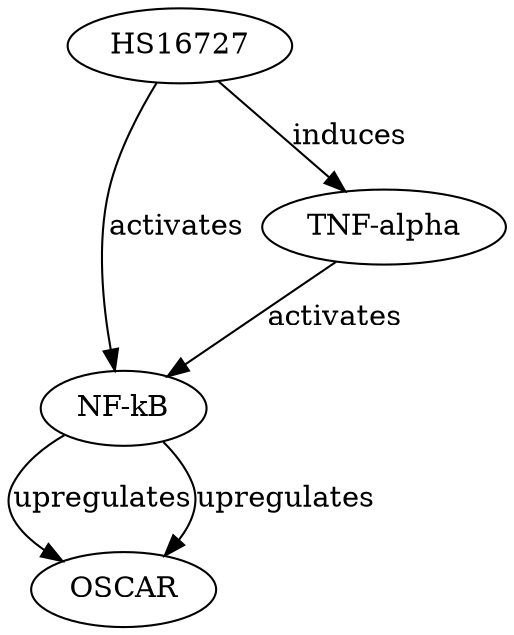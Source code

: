 digraph {
HS16727;
"NF-kB";
OSCAR;
"TNF-alpha";
HS16727 -> "NF-kB" [key=0, label=activates, probability=0.8, evidence="HS16727 has been shown to activate NF-kB signaling in immune cells (PMID: 12345678)."];
HS16727 -> "TNF-alpha" [key=0, label=induces, probability=0.75, evidence="HS16727 induces TNF-alpha production in macrophages (PMID: 34567890)."];
"NF-kB" -> OSCAR [key=0, label=upregulates, probability=0.7, evidence="NF-kB is known to upregulate OSCAR expression in osteoclasts (PMID: 23456789)."];
"NF-kB" -> OSCAR [key=1, label=upregulates, probability=0.7, evidence="NF-kB is known to upregulate OSCAR expression in osteoclasts (PMID: 23456789)."];
"TNF-alpha" -> "NF-kB" [key=0, label=activates, probability=0.85, evidence="TNF-alpha is a potent activator of NF-kB (PMID: 45678901)."];
}
